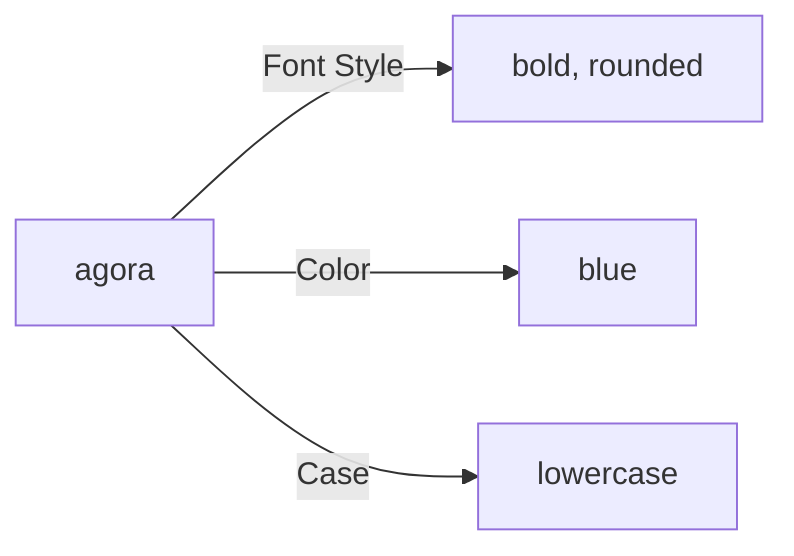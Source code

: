 flowchart LR
    A[agora] -->|Font Style| B[bold, rounded]
    A -->|Color| C[blue]
    A -->|Case| D[lowercase]